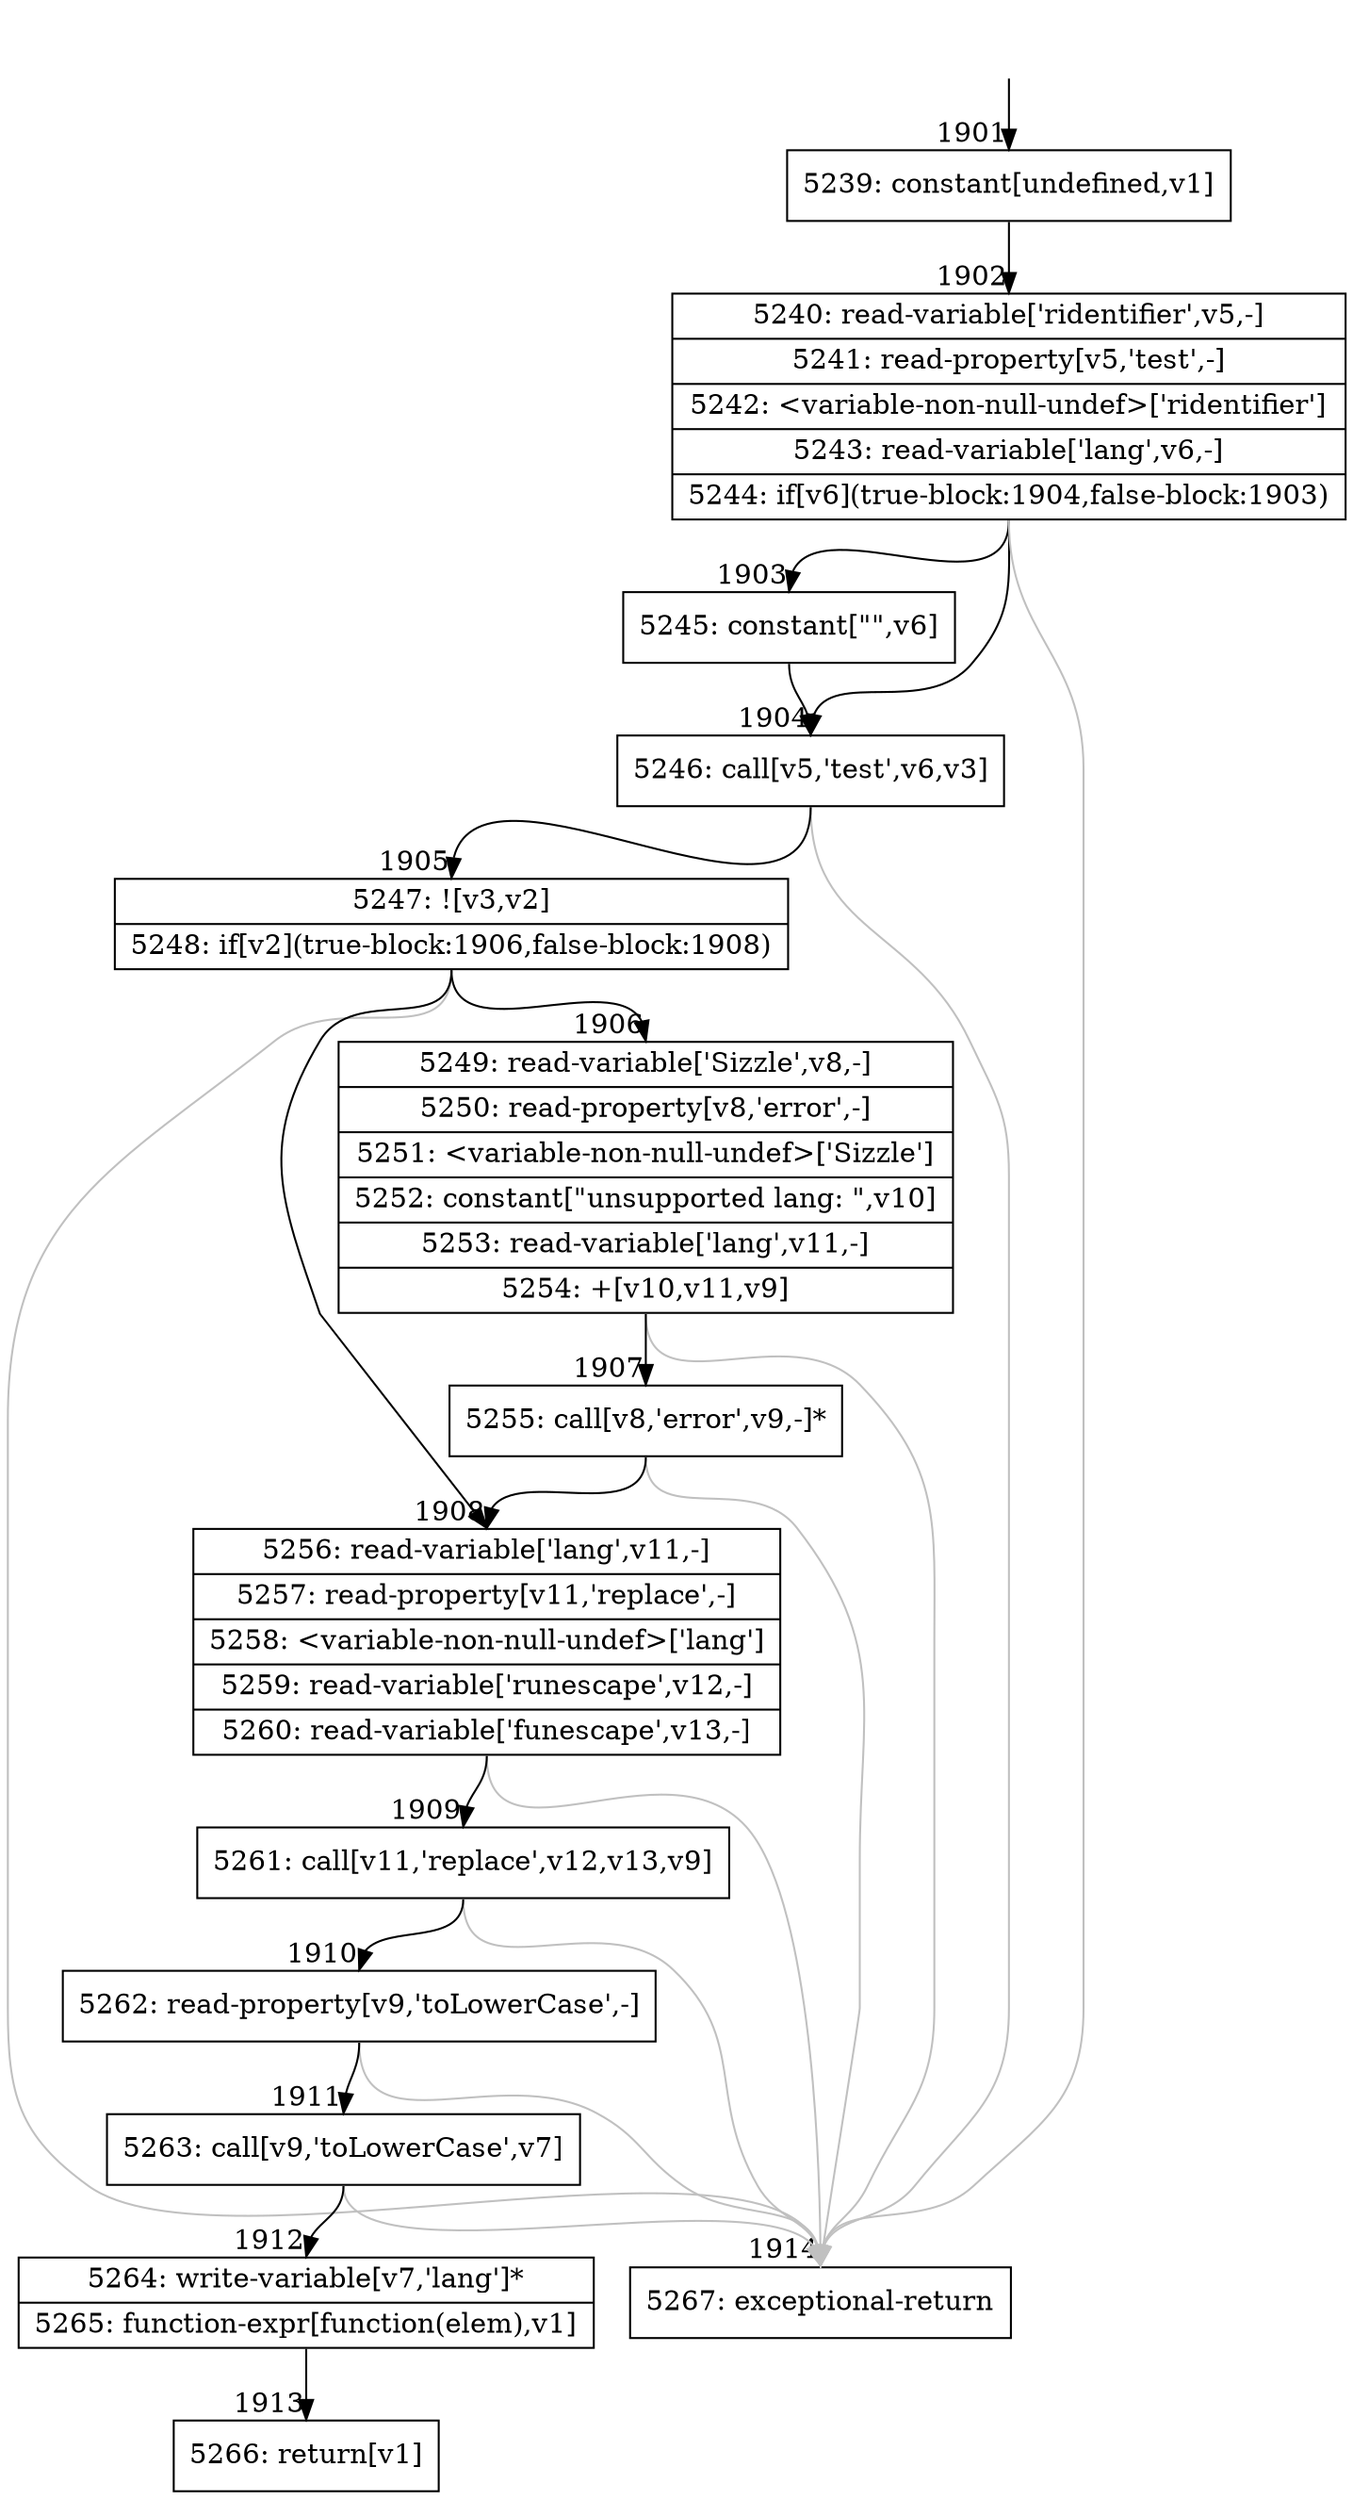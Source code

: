 digraph {
rankdir="TD"
BB_entry128[shape=none,label=""];
BB_entry128 -> BB1901 [tailport=s, headport=n, headlabel="    1901"]
BB1901 [shape=record label="{5239: constant[undefined,v1]}" ] 
BB1901 -> BB1902 [tailport=s, headport=n, headlabel="      1902"]
BB1902 [shape=record label="{5240: read-variable['ridentifier',v5,-]|5241: read-property[v5,'test',-]|5242: \<variable-non-null-undef\>['ridentifier']|5243: read-variable['lang',v6,-]|5244: if[v6](true-block:1904,false-block:1903)}" ] 
BB1902 -> BB1904 [tailport=s, headport=n, headlabel="      1904"]
BB1902 -> BB1903 [tailport=s, headport=n, headlabel="      1903"]
BB1902 -> BB1914 [tailport=s, headport=n, color=gray, headlabel="      1914"]
BB1903 [shape=record label="{5245: constant[\"\",v6]}" ] 
BB1903 -> BB1904 [tailport=s, headport=n]
BB1904 [shape=record label="{5246: call[v5,'test',v6,v3]}" ] 
BB1904 -> BB1905 [tailport=s, headport=n, headlabel="      1905"]
BB1904 -> BB1914 [tailport=s, headport=n, color=gray]
BB1905 [shape=record label="{5247: ![v3,v2]|5248: if[v2](true-block:1906,false-block:1908)}" ] 
BB1905 -> BB1906 [tailport=s, headport=n, headlabel="      1906"]
BB1905 -> BB1908 [tailport=s, headport=n, headlabel="      1908"]
BB1905 -> BB1914 [tailport=s, headport=n, color=gray]
BB1906 [shape=record label="{5249: read-variable['Sizzle',v8,-]|5250: read-property[v8,'error',-]|5251: \<variable-non-null-undef\>['Sizzle']|5252: constant[\"unsupported lang: \",v10]|5253: read-variable['lang',v11,-]|5254: +[v10,v11,v9]}" ] 
BB1906 -> BB1907 [tailport=s, headport=n, headlabel="      1907"]
BB1906 -> BB1914 [tailport=s, headport=n, color=gray]
BB1907 [shape=record label="{5255: call[v8,'error',v9,-]*}" ] 
BB1907 -> BB1908 [tailport=s, headport=n]
BB1907 -> BB1914 [tailport=s, headport=n, color=gray]
BB1908 [shape=record label="{5256: read-variable['lang',v11,-]|5257: read-property[v11,'replace',-]|5258: \<variable-non-null-undef\>['lang']|5259: read-variable['runescape',v12,-]|5260: read-variable['funescape',v13,-]}" ] 
BB1908 -> BB1909 [tailport=s, headport=n, headlabel="      1909"]
BB1908 -> BB1914 [tailport=s, headport=n, color=gray]
BB1909 [shape=record label="{5261: call[v11,'replace',v12,v13,v9]}" ] 
BB1909 -> BB1910 [tailport=s, headport=n, headlabel="      1910"]
BB1909 -> BB1914 [tailport=s, headport=n, color=gray]
BB1910 [shape=record label="{5262: read-property[v9,'toLowerCase',-]}" ] 
BB1910 -> BB1911 [tailport=s, headport=n, headlabel="      1911"]
BB1910 -> BB1914 [tailport=s, headport=n, color=gray]
BB1911 [shape=record label="{5263: call[v9,'toLowerCase',v7]}" ] 
BB1911 -> BB1912 [tailport=s, headport=n, headlabel="      1912"]
BB1911 -> BB1914 [tailport=s, headport=n, color=gray]
BB1912 [shape=record label="{5264: write-variable[v7,'lang']*|5265: function-expr[function(elem),v1]}" ] 
BB1912 -> BB1913 [tailport=s, headport=n, headlabel="      1913"]
BB1913 [shape=record label="{5266: return[v1]}" ] 
BB1914 [shape=record label="{5267: exceptional-return}" ] 
}

